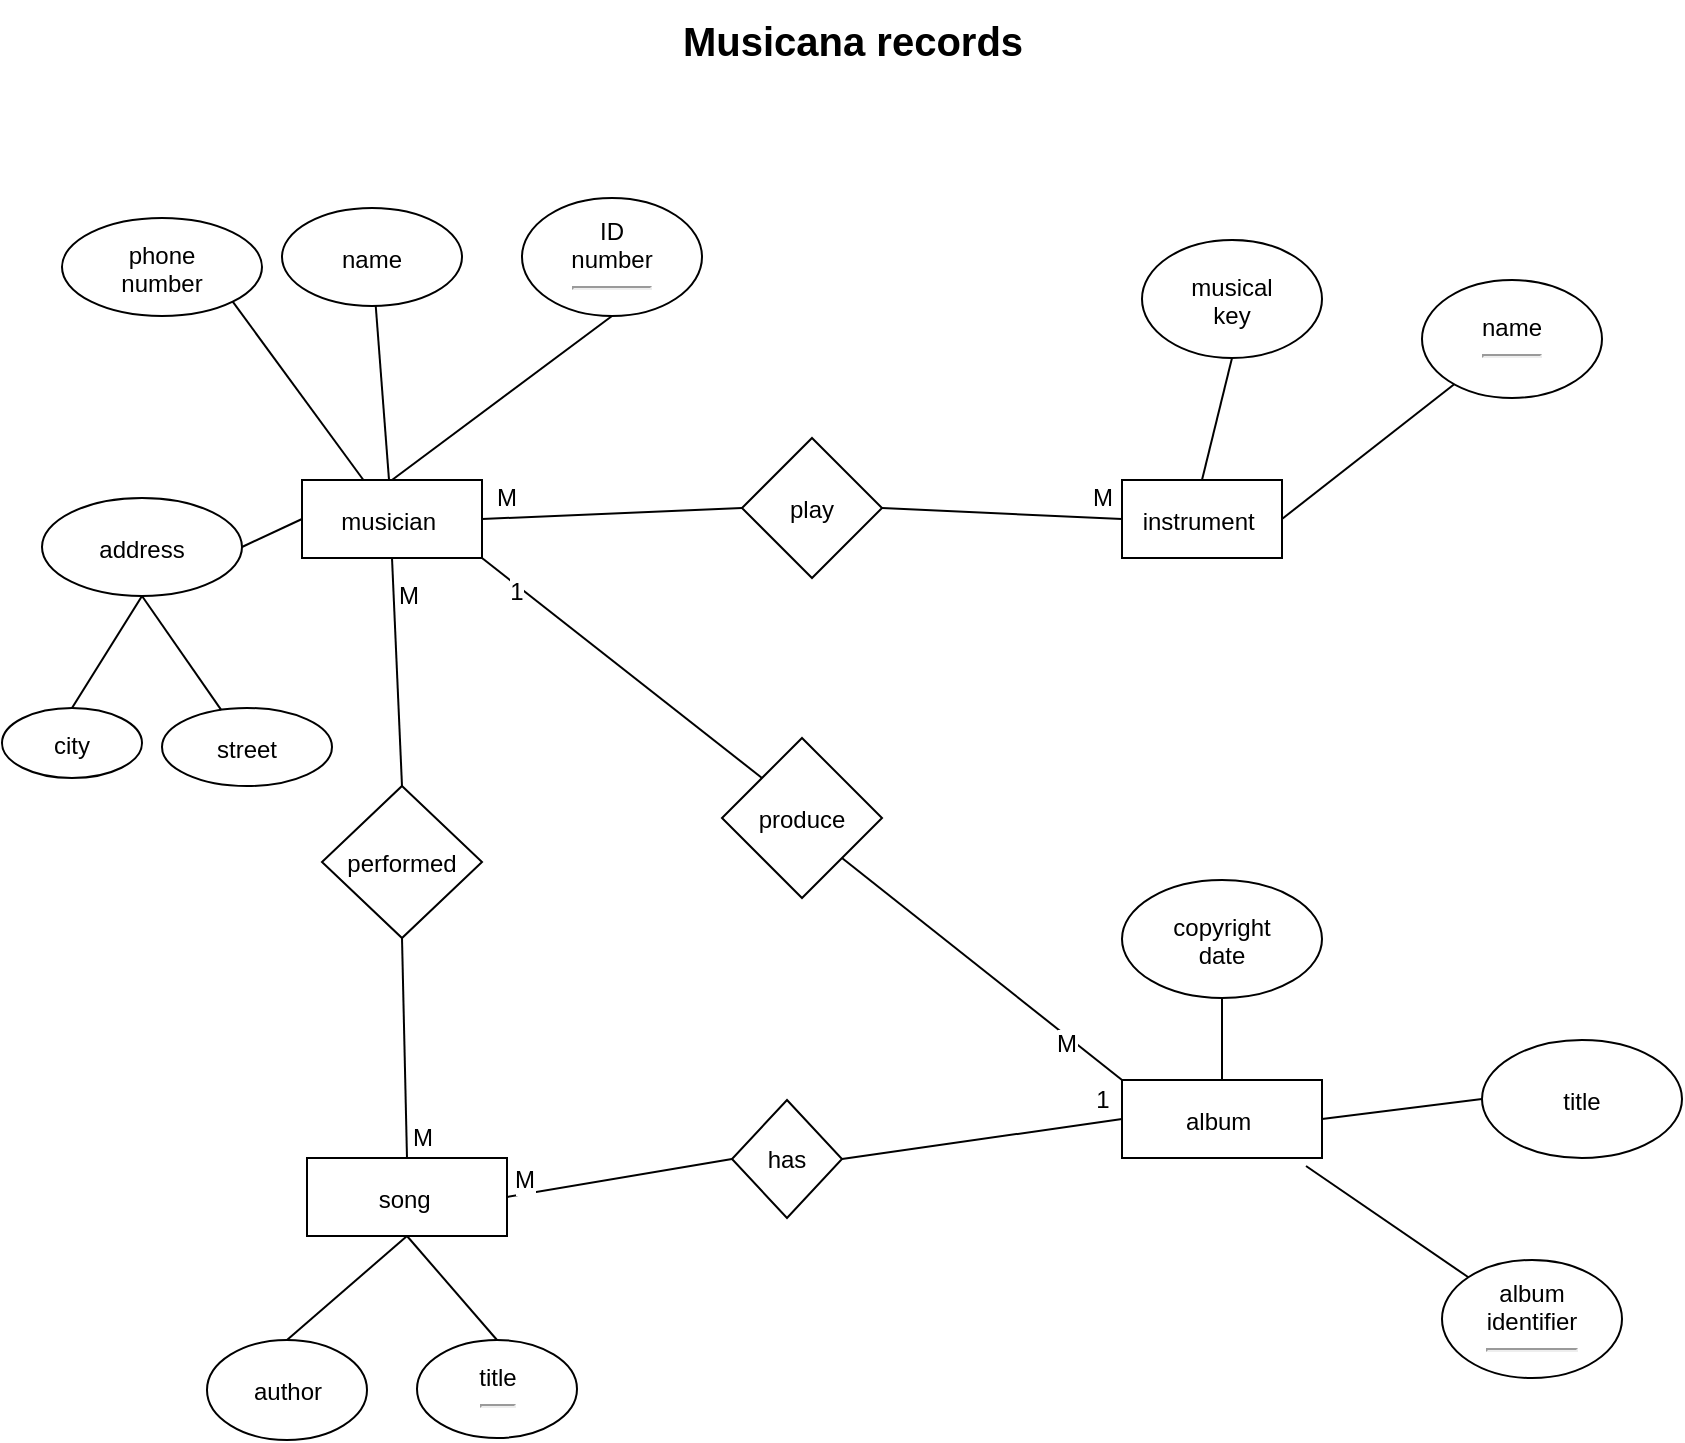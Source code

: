 <mxfile version="24.2.5" type="device">
  <diagram id="x31qXuIs02rRC3Lg6t_5" name="Page-1">
    <mxGraphModel dx="1434" dy="836" grid="1" gridSize="10" guides="1" tooltips="1" connect="1" arrows="1" fold="1" page="1" pageScale="1" pageWidth="850" pageHeight="1100" math="0" shadow="0">
      <root>
        <mxCell id="0" />
        <mxCell id="1" parent="0" />
        <mxCell id="R5svo2e0Ib91jpSvZPfS-1" value="&lt;b style=&quot;font-size: 20px;&quot;&gt;&lt;span style=&quot;font-size: 20px; font-family: Arial, sans-serif; position: relative; top: 0.5pt;&quot;&gt;Musicana records&lt;/span&gt;&lt;/b&gt;" style="text;html=1;align=center;verticalAlign=middle;resizable=0;points=[];autosize=1;strokeColor=none;fillColor=none;fontSize=20;" vertex="1" parent="1">
          <mxGeometry x="330" y="41" width="190" height="40" as="geometry" />
        </mxCell>
        <mxCell id="R5svo2e0Ib91jpSvZPfS-2" value="&lt;span style=&quot;font-size: 12px; font-family: Arial, sans-serif; position: relative; top: 0.5pt;&quot;&gt;song&amp;nbsp;&lt;/span&gt;" style="rounded=0;whiteSpace=wrap;html=1;fontSize=12;" vertex="1" parent="1">
          <mxGeometry x="152.5" y="620" width="100" height="39" as="geometry" />
        </mxCell>
        <mxCell id="R5svo2e0Ib91jpSvZPfS-3" value="&lt;span style=&quot;font-size: 12px; font-family: Arial, sans-serif; position: relative; top: 0.5pt;&quot;&gt;album&amp;nbsp;&lt;/span&gt;" style="rounded=0;whiteSpace=wrap;html=1;fontSize=12;" vertex="1" parent="1">
          <mxGeometry x="560" y="581" width="100" height="39" as="geometry" />
        </mxCell>
        <mxCell id="R5svo2e0Ib91jpSvZPfS-4" value="&lt;span style=&quot;font-size: 12px; font-family: Arial, sans-serif; position: relative; top: 0.5pt;&quot;&gt;instrument&amp;nbsp;&lt;/span&gt;" style="rounded=0;whiteSpace=wrap;html=1;fontSize=12;" vertex="1" parent="1">
          <mxGeometry x="560" y="281" width="80" height="39" as="geometry" />
        </mxCell>
        <mxCell id="R5svo2e0Ib91jpSvZPfS-5" value="&lt;span style=&quot;font-size: 12px; font-family: Arial, sans-serif; position: relative; top: 0.5pt;&quot;&gt;musician&amp;nbsp;&lt;/span&gt;" style="rounded=0;whiteSpace=wrap;html=1;fontSize=12;" vertex="1" parent="1">
          <mxGeometry x="150" y="281" width="90" height="39" as="geometry" />
        </mxCell>
        <mxCell id="R5svo2e0Ib91jpSvZPfS-7" value="&lt;span style=&quot;font-size: 12px; font-family: Arial, sans-serif; position: relative; top: 0.5pt;&quot;&gt;phone&lt;br style=&quot;font-size: 12px;&quot;&gt;number&lt;/span&gt;" style="ellipse;whiteSpace=wrap;html=1;fontSize=12;" vertex="1" parent="1">
          <mxGeometry x="30" y="150" width="100" height="49" as="geometry" />
        </mxCell>
        <mxCell id="R5svo2e0Ib91jpSvZPfS-8" value="&lt;span style=&quot;font-size: 12px; font-family: Arial, sans-serif; position: relative; top: 0.5pt;&quot;&gt;city&lt;/span&gt;" style="ellipse;whiteSpace=wrap;html=1;fontSize=12;" vertex="1" parent="1">
          <mxGeometry y="395" width="70" height="35" as="geometry" />
        </mxCell>
        <mxCell id="R5svo2e0Ib91jpSvZPfS-9" value="&lt;span style=&quot;font-size: 12px; font-family: Arial, sans-serif; position: relative; top: 0.5pt;&quot;&gt;street&lt;/span&gt;" style="ellipse;whiteSpace=wrap;html=1;fontSize=12;" vertex="1" parent="1">
          <mxGeometry x="80" y="395" width="85" height="39" as="geometry" />
        </mxCell>
        <mxCell id="R5svo2e0Ib91jpSvZPfS-10" value="&lt;span style=&quot;font-size: 12px; font-family: Arial, sans-serif; position: relative; top: 0.5pt;&quot;&gt;address&lt;/span&gt;" style="ellipse;whiteSpace=wrap;html=1;fontSize=12;" vertex="1" parent="1">
          <mxGeometry x="20" y="290" width="100" height="49" as="geometry" />
        </mxCell>
        <mxCell id="R5svo2e0Ib91jpSvZPfS-11" value="&lt;span style=&quot;font-size: 12px; font-family: Arial, sans-serif; position: relative; top: 0.5pt;&quot;&gt;name&lt;/span&gt;" style="ellipse;whiteSpace=wrap;html=1;fontSize=12;" vertex="1" parent="1">
          <mxGeometry x="140" y="145" width="90" height="49" as="geometry" />
        </mxCell>
        <mxCell id="R5svo2e0Ib91jpSvZPfS-12" value="&lt;span style=&quot;font-size: 12px; font-family: Arial, sans-serif; position: relative; top: 0.5pt;&quot;&gt;ID&lt;br style=&quot;font-size: 12px;&quot;&gt;number&lt;/span&gt;&lt;hr style=&quot;font-size: 12px;&quot;&gt;" style="ellipse;whiteSpace=wrap;html=1;fontSize=12;" vertex="1" parent="1">
          <mxGeometry x="260" y="140" width="90" height="59" as="geometry" />
        </mxCell>
        <mxCell id="R5svo2e0Ib91jpSvZPfS-13" value="" style="endArrow=none;html=1;rounded=0;exitX=0.5;exitY=1;exitDx=0;exitDy=0;entryX=0.5;entryY=0;entryDx=0;entryDy=0;fontSize=12;" edge="1" parent="1" source="R5svo2e0Ib91jpSvZPfS-10" target="R5svo2e0Ib91jpSvZPfS-8">
          <mxGeometry width="50" height="50" relative="1" as="geometry">
            <mxPoint x="400" y="451" as="sourcePoint" />
            <mxPoint x="450" y="401" as="targetPoint" />
          </mxGeometry>
        </mxCell>
        <mxCell id="R5svo2e0Ib91jpSvZPfS-14" value="" style="endArrow=none;html=1;rounded=0;fontSize=12;exitX=0.5;exitY=1;exitDx=0;exitDy=0;" edge="1" parent="1" source="R5svo2e0Ib91jpSvZPfS-10" target="R5svo2e0Ib91jpSvZPfS-9">
          <mxGeometry width="50" height="50" relative="1" as="geometry">
            <mxPoint x="160" y="400" as="sourcePoint" />
            <mxPoint x="450" y="401" as="targetPoint" />
          </mxGeometry>
        </mxCell>
        <mxCell id="R5svo2e0Ib91jpSvZPfS-15" value="" style="endArrow=none;html=1;rounded=0;entryX=1;entryY=0.5;entryDx=0;entryDy=0;exitX=0;exitY=0.5;exitDx=0;exitDy=0;fontSize=12;" edge="1" parent="1" source="R5svo2e0Ib91jpSvZPfS-5" target="R5svo2e0Ib91jpSvZPfS-10">
          <mxGeometry width="50" height="50" relative="1" as="geometry">
            <mxPoint x="400" y="451" as="sourcePoint" />
            <mxPoint x="450" y="401" as="targetPoint" />
          </mxGeometry>
        </mxCell>
        <mxCell id="R5svo2e0Ib91jpSvZPfS-16" value="" style="endArrow=none;html=1;rounded=0;entryX=1;entryY=1;entryDx=0;entryDy=0;fontSize=12;" edge="1" parent="1" source="R5svo2e0Ib91jpSvZPfS-5" target="R5svo2e0Ib91jpSvZPfS-7">
          <mxGeometry width="50" height="50" relative="1" as="geometry">
            <mxPoint x="400" y="451" as="sourcePoint" />
            <mxPoint x="450" y="401" as="targetPoint" />
          </mxGeometry>
        </mxCell>
        <mxCell id="R5svo2e0Ib91jpSvZPfS-17" value="" style="endArrow=none;html=1;rounded=0;fontSize=12;" edge="1" parent="1" source="R5svo2e0Ib91jpSvZPfS-5" target="R5svo2e0Ib91jpSvZPfS-11">
          <mxGeometry width="50" height="50" relative="1" as="geometry">
            <mxPoint x="400" y="451" as="sourcePoint" />
            <mxPoint x="450" y="401" as="targetPoint" />
          </mxGeometry>
        </mxCell>
        <mxCell id="R5svo2e0Ib91jpSvZPfS-18" value="" style="endArrow=none;html=1;rounded=0;entryX=0.5;entryY=1;entryDx=0;entryDy=0;exitX=0.5;exitY=0;exitDx=0;exitDy=0;fontSize=12;" edge="1" parent="1" source="R5svo2e0Ib91jpSvZPfS-5" target="R5svo2e0Ib91jpSvZPfS-12">
          <mxGeometry width="50" height="50" relative="1" as="geometry">
            <mxPoint x="400" y="451" as="sourcePoint" />
            <mxPoint x="450" y="401" as="targetPoint" />
          </mxGeometry>
        </mxCell>
        <mxCell id="R5svo2e0Ib91jpSvZPfS-23" value="&lt;span style=&quot;font-size: 12px; font-family: Arial, sans-serif; position: relative; top: 0.5pt;&quot;&gt;name&lt;/span&gt;&lt;hr style=&quot;font-size: 12px;&quot;&gt;" style="ellipse;whiteSpace=wrap;html=1;fontSize=12;" vertex="1" parent="1">
          <mxGeometry x="710" y="181" width="90" height="59" as="geometry" />
        </mxCell>
        <mxCell id="R5svo2e0Ib91jpSvZPfS-24" value="&lt;span style=&quot;font-size: 12px; font-family: Arial, sans-serif; position: relative; top: 0.5pt;&quot;&gt;musical&lt;br style=&quot;font-size: 12px;&quot;&gt;key&lt;/span&gt;" style="ellipse;whiteSpace=wrap;html=1;fontSize=12;" vertex="1" parent="1">
          <mxGeometry x="570" y="161" width="90" height="59" as="geometry" />
        </mxCell>
        <mxCell id="R5svo2e0Ib91jpSvZPfS-25" value="" style="endArrow=none;html=1;rounded=0;entryX=0.5;entryY=0;entryDx=0;entryDy=0;exitX=0.5;exitY=1;exitDx=0;exitDy=0;fontSize=12;" edge="1" parent="1" source="R5svo2e0Ib91jpSvZPfS-24" target="R5svo2e0Ib91jpSvZPfS-4">
          <mxGeometry width="50" height="50" relative="1" as="geometry">
            <mxPoint x="570" y="441" as="sourcePoint" />
            <mxPoint x="620" y="391" as="targetPoint" />
          </mxGeometry>
        </mxCell>
        <mxCell id="R5svo2e0Ib91jpSvZPfS-26" value="" style="endArrow=none;html=1;rounded=0;entryX=1;entryY=0.5;entryDx=0;entryDy=0;fontSize=12;" edge="1" parent="1" source="R5svo2e0Ib91jpSvZPfS-23" target="R5svo2e0Ib91jpSvZPfS-4">
          <mxGeometry width="50" height="50" relative="1" as="geometry">
            <mxPoint x="570" y="441" as="sourcePoint" />
            <mxPoint x="620" y="391" as="targetPoint" />
          </mxGeometry>
        </mxCell>
        <mxCell id="R5svo2e0Ib91jpSvZPfS-27" value="&lt;span style=&quot;font-size: 12px; font-family: Arial, sans-serif; position: relative; top: 0.5pt;&quot;&gt;album&lt;br style=&quot;font-size: 12px;&quot;&gt;identifier&lt;/span&gt;&lt;hr style=&quot;font-size: 12px;&quot;&gt;" style="ellipse;whiteSpace=wrap;html=1;fontSize=12;" vertex="1" parent="1">
          <mxGeometry x="720" y="671" width="90" height="59" as="geometry" />
        </mxCell>
        <mxCell id="R5svo2e0Ib91jpSvZPfS-28" value="&lt;span style=&quot;font-size: 12px; font-family: Arial, sans-serif; position: relative; top: 0.5pt;&quot;&gt;copyright&lt;br style=&quot;font-size: 12px;&quot;&gt;date&lt;/span&gt;" style="ellipse;whiteSpace=wrap;html=1;fontSize=12;" vertex="1" parent="1">
          <mxGeometry x="560" y="481" width="100" height="59" as="geometry" />
        </mxCell>
        <mxCell id="R5svo2e0Ib91jpSvZPfS-29" value="&lt;span style=&quot;font-size: 12px; font-family: Arial, sans-serif; position: relative; top: 0.5pt;&quot;&gt;title&lt;/span&gt;" style="ellipse;whiteSpace=wrap;html=1;fontSize=12;" vertex="1" parent="1">
          <mxGeometry x="740" y="561" width="100" height="59" as="geometry" />
        </mxCell>
        <mxCell id="R5svo2e0Ib91jpSvZPfS-30" value="" style="endArrow=none;html=1;rounded=0;exitX=0.92;exitY=1.103;exitDx=0;exitDy=0;exitPerimeter=0;entryX=0;entryY=0;entryDx=0;entryDy=0;fontSize=12;" edge="1" parent="1" source="R5svo2e0Ib91jpSvZPfS-3" target="R5svo2e0Ib91jpSvZPfS-27">
          <mxGeometry width="50" height="50" relative="1" as="geometry">
            <mxPoint x="700" y="500" as="sourcePoint" />
            <mxPoint x="750" y="450" as="targetPoint" />
          </mxGeometry>
        </mxCell>
        <mxCell id="R5svo2e0Ib91jpSvZPfS-31" value="" style="endArrow=none;html=1;rounded=0;exitX=1;exitY=0.5;exitDx=0;exitDy=0;entryX=0;entryY=0.5;entryDx=0;entryDy=0;fontSize=12;" edge="1" parent="1" source="R5svo2e0Ib91jpSvZPfS-3" target="R5svo2e0Ib91jpSvZPfS-29">
          <mxGeometry width="50" height="50" relative="1" as="geometry">
            <mxPoint x="700" y="500" as="sourcePoint" />
            <mxPoint x="750" y="450" as="targetPoint" />
          </mxGeometry>
        </mxCell>
        <mxCell id="R5svo2e0Ib91jpSvZPfS-32" value="" style="endArrow=none;html=1;rounded=0;exitX=0.5;exitY=0;exitDx=0;exitDy=0;entryX=0.5;entryY=1;entryDx=0;entryDy=0;fontSize=12;" edge="1" parent="1" source="R5svo2e0Ib91jpSvZPfS-3" target="R5svo2e0Ib91jpSvZPfS-28">
          <mxGeometry width="50" height="50" relative="1" as="geometry">
            <mxPoint x="700" y="500" as="sourcePoint" />
            <mxPoint x="750" y="450" as="targetPoint" />
          </mxGeometry>
        </mxCell>
        <mxCell id="R5svo2e0Ib91jpSvZPfS-33" value="&lt;span style=&quot;font-size: 12px; font-family: Arial, sans-serif; position: relative; top: 0.5pt;&quot;&gt;author&lt;/span&gt;" style="ellipse;whiteSpace=wrap;html=1;fontSize=12;" vertex="1" parent="1">
          <mxGeometry x="102.5" y="711" width="80" height="50" as="geometry" />
        </mxCell>
        <mxCell id="R5svo2e0Ib91jpSvZPfS-34" value="&lt;span style=&quot;font-size: 12px; font-family: Arial, sans-serif; position: relative; top: 0.5pt;&quot;&gt;title&lt;/span&gt;&lt;hr style=&quot;font-size: 12px;&quot;&gt;" style="ellipse;whiteSpace=wrap;html=1;fontSize=12;" vertex="1" parent="1">
          <mxGeometry x="207.5" y="711" width="80" height="49" as="geometry" />
        </mxCell>
        <mxCell id="R5svo2e0Ib91jpSvZPfS-35" value="" style="endArrow=none;html=1;rounded=0;exitX=0.5;exitY=1;exitDx=0;exitDy=0;entryX=0.5;entryY=0;entryDx=0;entryDy=0;fontSize=12;" edge="1" parent="1" source="R5svo2e0Ib91jpSvZPfS-2" target="R5svo2e0Ib91jpSvZPfS-33">
          <mxGeometry width="50" height="50" relative="1" as="geometry">
            <mxPoint x="432.5" y="480" as="sourcePoint" />
            <mxPoint x="482.5" y="430" as="targetPoint" />
          </mxGeometry>
        </mxCell>
        <mxCell id="R5svo2e0Ib91jpSvZPfS-36" value="" style="endArrow=none;html=1;rounded=0;exitX=0.5;exitY=1;exitDx=0;exitDy=0;entryX=0.5;entryY=0;entryDx=0;entryDy=0;fontSize=12;" edge="1" parent="1" source="R5svo2e0Ib91jpSvZPfS-2" target="R5svo2e0Ib91jpSvZPfS-34">
          <mxGeometry width="50" height="50" relative="1" as="geometry">
            <mxPoint x="432.5" y="480" as="sourcePoint" />
            <mxPoint x="482.5" y="430" as="targetPoint" />
          </mxGeometry>
        </mxCell>
        <mxCell id="R5svo2e0Ib91jpSvZPfS-37" value="&lt;span style=&quot;font-family: Arial, sans-serif; position: relative; top: 0.5pt; font-size: 12px;&quot;&gt;&lt;font style=&quot;font-size: 12px;&quot;&gt;produce&lt;/font&gt;&lt;/span&gt;" style="rhombus;whiteSpace=wrap;html=1;fontSize=12;" vertex="1" parent="1">
          <mxGeometry x="360" y="410" width="80" height="80" as="geometry" />
        </mxCell>
        <mxCell id="R5svo2e0Ib91jpSvZPfS-38" value="&lt;span style=&quot;font-family: Arial, sans-serif; position: relative; top: 0.5pt; font-size: 12px;&quot;&gt;&lt;font style=&quot;font-size: 12px;&quot;&gt;performed&lt;/font&gt;&lt;/span&gt;" style="rhombus;whiteSpace=wrap;html=1;fontSize=12;" vertex="1" parent="1">
          <mxGeometry x="160" y="434" width="80" height="76" as="geometry" />
        </mxCell>
        <mxCell id="R5svo2e0Ib91jpSvZPfS-39" value="has" style="rhombus;whiteSpace=wrap;html=1;fontSize=12;" vertex="1" parent="1">
          <mxGeometry x="365" y="591" width="55" height="59" as="geometry" />
        </mxCell>
        <mxCell id="R5svo2e0Ib91jpSvZPfS-40" value="&lt;span style=&quot;font-size: 12px; font-family: Arial, sans-serif; position: relative; top: 0.5pt;&quot;&gt;play&lt;/span&gt;" style="rhombus;whiteSpace=wrap;html=1;fontSize=12;" vertex="1" parent="1">
          <mxGeometry x="370" y="260" width="70" height="70" as="geometry" />
        </mxCell>
        <mxCell id="R5svo2e0Ib91jpSvZPfS-41" value="" style="endArrow=none;html=1;rounded=0;entryX=1;entryY=0.5;entryDx=0;entryDy=0;exitX=0;exitY=0.5;exitDx=0;exitDy=0;fontSize=12;" edge="1" parent="1" source="R5svo2e0Ib91jpSvZPfS-4" target="R5svo2e0Ib91jpSvZPfS-40">
          <mxGeometry width="50" height="50" relative="1" as="geometry">
            <mxPoint x="570" y="450" as="sourcePoint" />
            <mxPoint x="620" y="400" as="targetPoint" />
          </mxGeometry>
        </mxCell>
        <mxCell id="R5svo2e0Ib91jpSvZPfS-43" value="M" style="edgeLabel;html=1;align=center;verticalAlign=middle;resizable=0;points=[];fontSize=12;" vertex="1" connectable="0" parent="R5svo2e0Ib91jpSvZPfS-41">
          <mxGeometry x="-0.681" y="-3" relative="1" as="geometry">
            <mxPoint x="9" y="-7" as="offset" />
          </mxGeometry>
        </mxCell>
        <mxCell id="R5svo2e0Ib91jpSvZPfS-42" value="" style="endArrow=none;html=1;rounded=0;entryX=1;entryY=0.5;entryDx=0;entryDy=0;exitX=0;exitY=0.5;exitDx=0;exitDy=0;fontSize=12;" edge="1" parent="1" source="R5svo2e0Ib91jpSvZPfS-40" target="R5svo2e0Ib91jpSvZPfS-5">
          <mxGeometry width="50" height="50" relative="1" as="geometry">
            <mxPoint x="570" y="450" as="sourcePoint" />
            <mxPoint x="620" y="400" as="targetPoint" />
          </mxGeometry>
        </mxCell>
        <mxCell id="R5svo2e0Ib91jpSvZPfS-44" value="M" style="edgeLabel;html=1;align=center;verticalAlign=middle;resizable=0;points=[];fontSize=12;" vertex="1" connectable="0" parent="R5svo2e0Ib91jpSvZPfS-42">
          <mxGeometry x="0.738" y="-1" relative="1" as="geometry">
            <mxPoint x="-5" y="-9" as="offset" />
          </mxGeometry>
        </mxCell>
        <mxCell id="R5svo2e0Ib91jpSvZPfS-45" value="" style="endArrow=none;html=1;rounded=0;entryX=0;entryY=0.5;entryDx=0;entryDy=0;exitX=1;exitY=0.5;exitDx=0;exitDy=0;fontSize=12;" edge="1" parent="1" source="R5svo2e0Ib91jpSvZPfS-2" target="R5svo2e0Ib91jpSvZPfS-39">
          <mxGeometry width="50" height="50" relative="1" as="geometry">
            <mxPoint x="570" y="450" as="sourcePoint" />
            <mxPoint x="620" y="400" as="targetPoint" />
          </mxGeometry>
        </mxCell>
        <mxCell id="R5svo2e0Ib91jpSvZPfS-47" value="M" style="edgeLabel;html=1;align=center;verticalAlign=middle;resizable=0;points=[];fontSize=12;" vertex="1" connectable="0" parent="R5svo2e0Ib91jpSvZPfS-45">
          <mxGeometry x="-0.557" y="2" relative="1" as="geometry">
            <mxPoint x="-17" y="-3" as="offset" />
          </mxGeometry>
        </mxCell>
        <mxCell id="R5svo2e0Ib91jpSvZPfS-46" value="" style="endArrow=none;html=1;rounded=0;exitX=0;exitY=0.5;exitDx=0;exitDy=0;entryX=1;entryY=0.5;entryDx=0;entryDy=0;fontSize=12;" edge="1" parent="1" source="R5svo2e0Ib91jpSvZPfS-3" target="R5svo2e0Ib91jpSvZPfS-39">
          <mxGeometry width="50" height="50" relative="1" as="geometry">
            <mxPoint x="570" y="450" as="sourcePoint" />
            <mxPoint x="620" y="400" as="targetPoint" />
          </mxGeometry>
        </mxCell>
        <mxCell id="R5svo2e0Ib91jpSvZPfS-48" value="1" style="edgeLabel;html=1;align=center;verticalAlign=middle;resizable=0;points=[];fontSize=12;" vertex="1" connectable="0" parent="R5svo2e0Ib91jpSvZPfS-46">
          <mxGeometry x="-0.655" y="1" relative="1" as="geometry">
            <mxPoint x="14" y="-14" as="offset" />
          </mxGeometry>
        </mxCell>
        <mxCell id="R5svo2e0Ib91jpSvZPfS-50" value="" style="endArrow=none;html=1;rounded=0;entryX=0.5;entryY=1;entryDx=0;entryDy=0;exitX=0.5;exitY=0;exitDx=0;exitDy=0;fontSize=12;" edge="1" parent="1" source="R5svo2e0Ib91jpSvZPfS-2" target="R5svo2e0Ib91jpSvZPfS-38">
          <mxGeometry width="50" height="50" relative="1" as="geometry">
            <mxPoint x="570" y="450" as="sourcePoint" />
            <mxPoint x="620" y="400" as="targetPoint" />
          </mxGeometry>
        </mxCell>
        <mxCell id="R5svo2e0Ib91jpSvZPfS-53" value="M" style="edgeLabel;html=1;align=center;verticalAlign=middle;resizable=0;points=[];fontSize=12;" vertex="1" connectable="0" parent="R5svo2e0Ib91jpSvZPfS-50">
          <mxGeometry x="-0.31" y="-2" relative="1" as="geometry">
            <mxPoint x="6" y="28" as="offset" />
          </mxGeometry>
        </mxCell>
        <mxCell id="R5svo2e0Ib91jpSvZPfS-51" value="" style="endArrow=none;html=1;rounded=0;entryX=0.5;entryY=1;entryDx=0;entryDy=0;exitX=0.5;exitY=0;exitDx=0;exitDy=0;fontSize=12;" edge="1" parent="1" source="R5svo2e0Ib91jpSvZPfS-38" target="R5svo2e0Ib91jpSvZPfS-5">
          <mxGeometry width="50" height="50" relative="1" as="geometry">
            <mxPoint x="570" y="450" as="sourcePoint" />
            <mxPoint x="620" y="400" as="targetPoint" />
          </mxGeometry>
        </mxCell>
        <mxCell id="R5svo2e0Ib91jpSvZPfS-52" value="M" style="edgeLabel;html=1;align=center;verticalAlign=middle;resizable=0;points=[];fontSize=12;" vertex="1" connectable="0" parent="R5svo2e0Ib91jpSvZPfS-51">
          <mxGeometry x="0.488" y="-4" relative="1" as="geometry">
            <mxPoint x="2" y="-10" as="offset" />
          </mxGeometry>
        </mxCell>
        <mxCell id="R5svo2e0Ib91jpSvZPfS-54" value="" style="endArrow=none;html=1;rounded=0;exitX=0;exitY=0;exitDx=0;exitDy=0;entryX=1;entryY=1;entryDx=0;entryDy=0;fontSize=12;" edge="1" parent="1" source="R5svo2e0Ib91jpSvZPfS-37" target="R5svo2e0Ib91jpSvZPfS-5">
          <mxGeometry width="50" height="50" relative="1" as="geometry">
            <mxPoint x="570" y="450" as="sourcePoint" />
            <mxPoint x="620" y="400" as="targetPoint" />
          </mxGeometry>
        </mxCell>
        <mxCell id="R5svo2e0Ib91jpSvZPfS-56" value="1" style="edgeLabel;html=1;align=center;verticalAlign=middle;resizable=0;points=[];fontSize=12;" vertex="1" connectable="0" parent="R5svo2e0Ib91jpSvZPfS-54">
          <mxGeometry x="0.748" y="3" relative="1" as="geometry">
            <mxPoint x="1" as="offset" />
          </mxGeometry>
        </mxCell>
        <mxCell id="R5svo2e0Ib91jpSvZPfS-55" value="" style="endArrow=none;html=1;rounded=0;entryX=0;entryY=0;entryDx=0;entryDy=0;exitX=1;exitY=1;exitDx=0;exitDy=0;fontSize=12;" edge="1" parent="1" source="R5svo2e0Ib91jpSvZPfS-37" target="R5svo2e0Ib91jpSvZPfS-3">
          <mxGeometry width="50" height="50" relative="1" as="geometry">
            <mxPoint x="570" y="450" as="sourcePoint" />
            <mxPoint x="620" y="400" as="targetPoint" />
          </mxGeometry>
        </mxCell>
        <mxCell id="R5svo2e0Ib91jpSvZPfS-57" value="M" style="edgeLabel;html=1;align=center;verticalAlign=middle;resizable=0;points=[];fontSize=12;" vertex="1" connectable="0" parent="R5svo2e0Ib91jpSvZPfS-55">
          <mxGeometry x="0.622" y="-3" relative="1" as="geometry">
            <mxPoint as="offset" />
          </mxGeometry>
        </mxCell>
      </root>
    </mxGraphModel>
  </diagram>
</mxfile>
